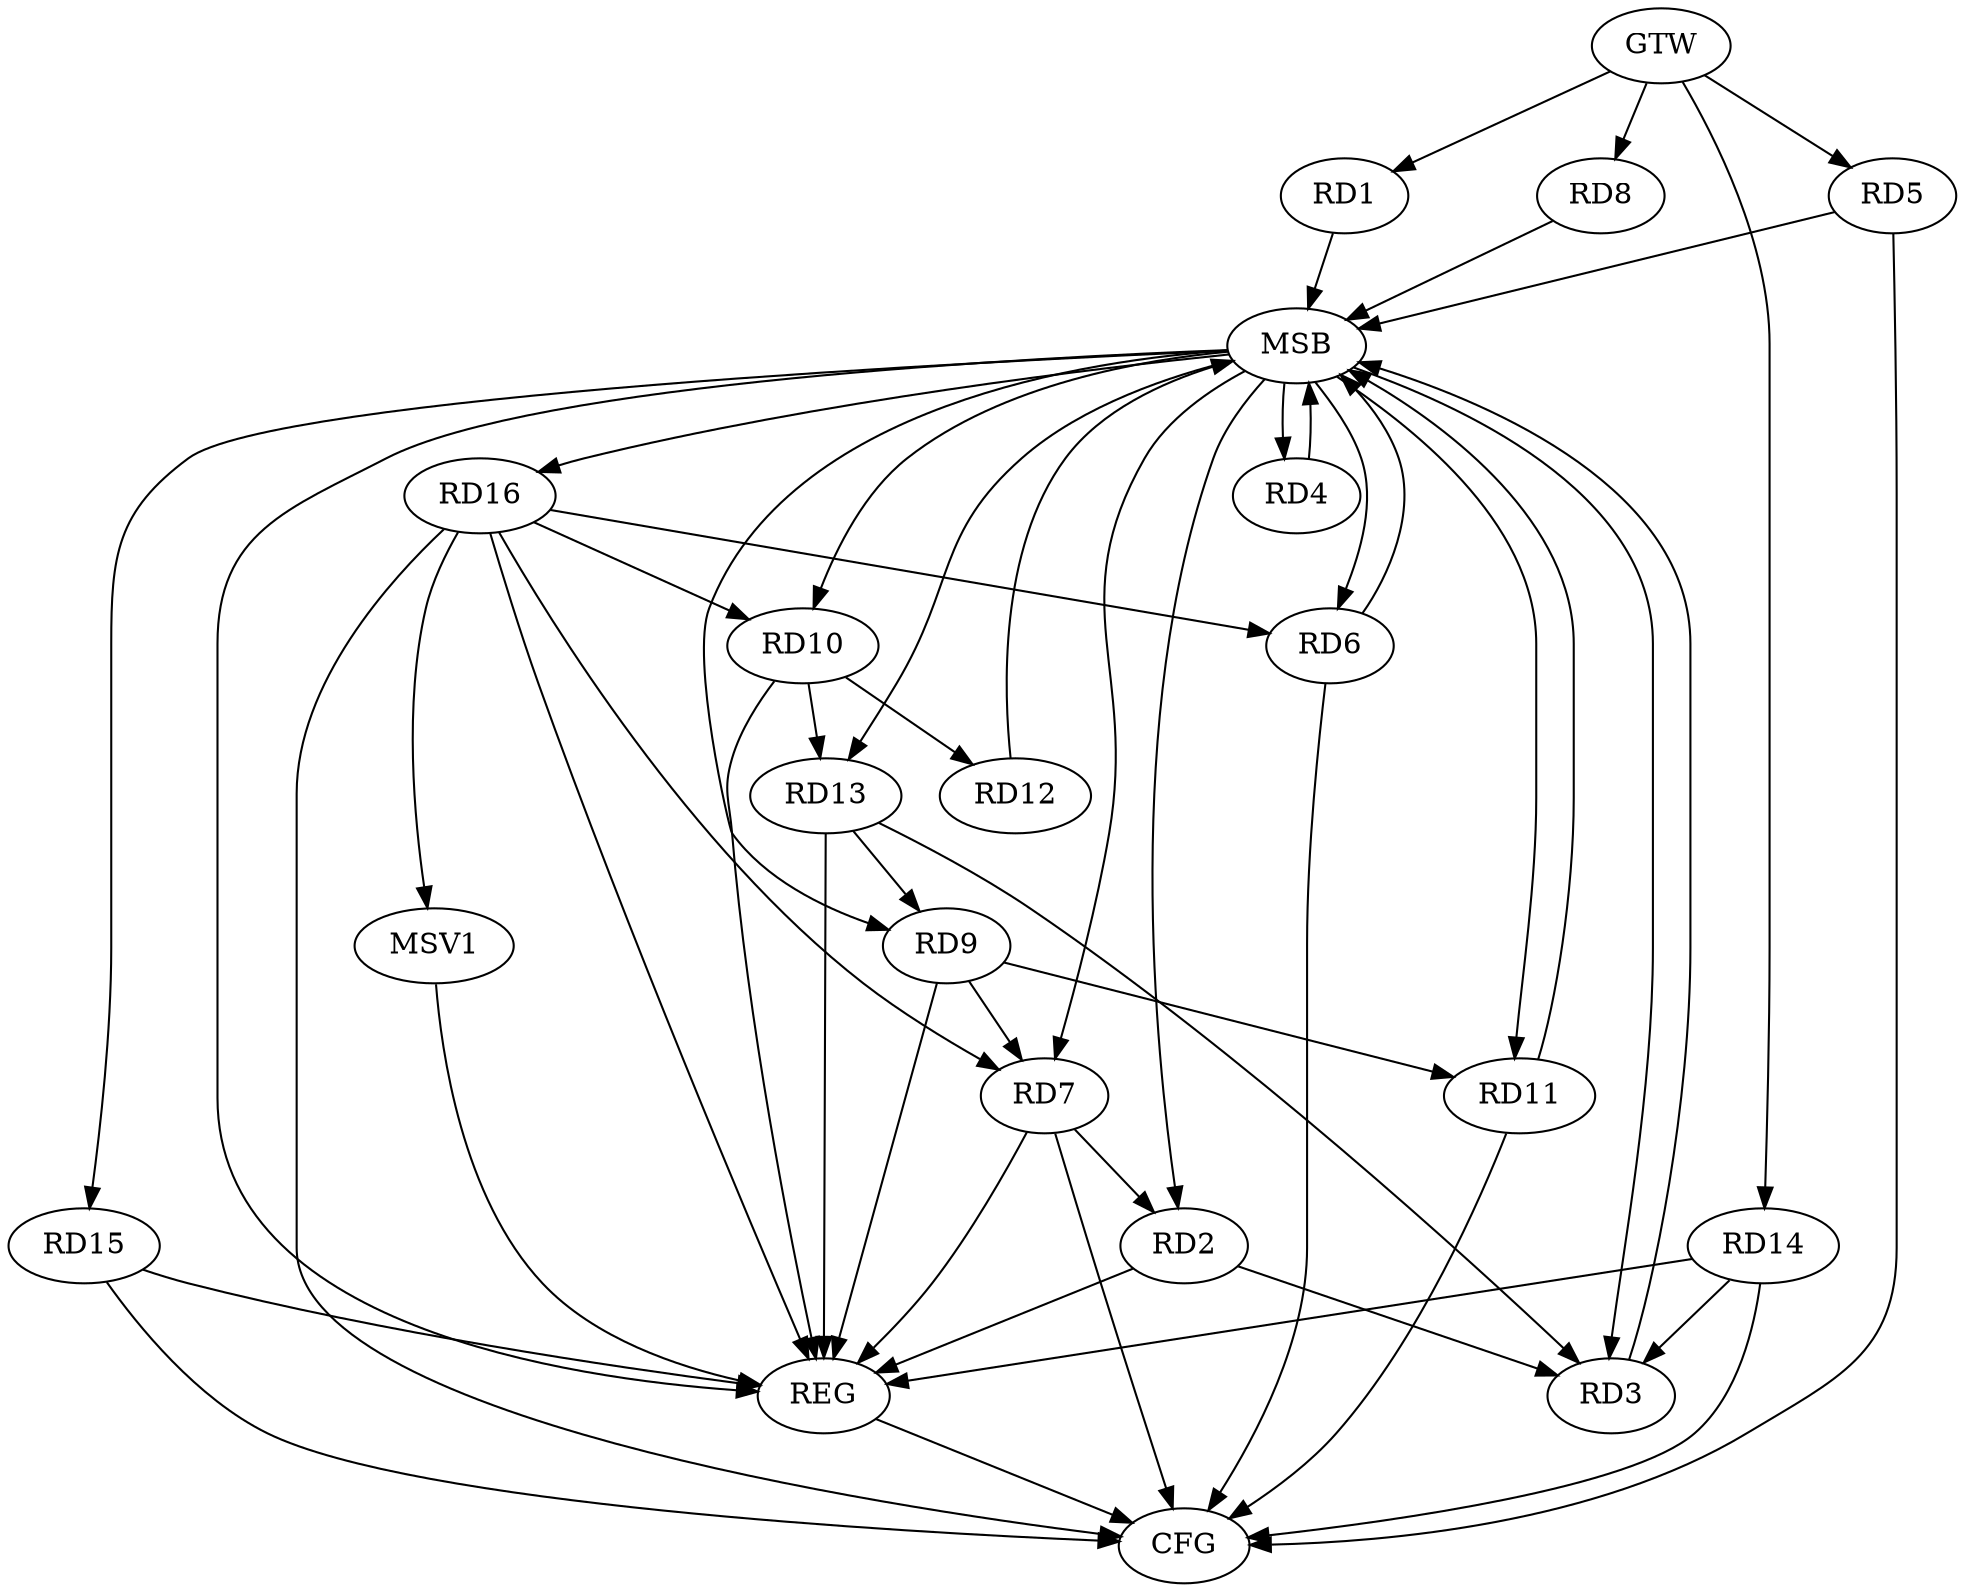 strict digraph G {
  RD1 [ label="RD1" ];
  RD2 [ label="RD2" ];
  RD3 [ label="RD3" ];
  RD4 [ label="RD4" ];
  RD5 [ label="RD5" ];
  RD6 [ label="RD6" ];
  RD7 [ label="RD7" ];
  RD8 [ label="RD8" ];
  RD9 [ label="RD9" ];
  RD10 [ label="RD10" ];
  RD11 [ label="RD11" ];
  RD12 [ label="RD12" ];
  RD13 [ label="RD13" ];
  RD14 [ label="RD14" ];
  RD15 [ label="RD15" ];
  RD16 [ label="RD16" ];
  GTW [ label="GTW" ];
  REG [ label="REG" ];
  MSB [ label="MSB" ];
  CFG [ label="CFG" ];
  MSV1 [ label="MSV1" ];
  RD2 -> RD3;
  RD7 -> RD2;
  RD13 -> RD3;
  RD14 -> RD3;
  RD16 -> RD6;
  RD9 -> RD7;
  RD16 -> RD7;
  RD9 -> RD11;
  RD13 -> RD9;
  RD10 -> RD12;
  RD10 -> RD13;
  RD16 -> RD10;
  GTW -> RD1;
  GTW -> RD5;
  GTW -> RD8;
  GTW -> RD14;
  RD2 -> REG;
  RD7 -> REG;
  RD9 -> REG;
  RD10 -> REG;
  RD13 -> REG;
  RD14 -> REG;
  RD15 -> REG;
  RD16 -> REG;
  RD1 -> MSB;
  MSB -> RD3;
  MSB -> RD9;
  MSB -> REG;
  RD3 -> MSB;
  MSB -> RD6;
  MSB -> RD15;
  RD4 -> MSB;
  MSB -> RD7;
  MSB -> RD16;
  RD5 -> MSB;
  MSB -> RD4;
  MSB -> RD10;
  RD6 -> MSB;
  MSB -> RD11;
  MSB -> RD13;
  RD8 -> MSB;
  RD11 -> MSB;
  MSB -> RD2;
  RD12 -> MSB;
  RD7 -> CFG;
  RD14 -> CFG;
  RD5 -> CFG;
  RD11 -> CFG;
  RD6 -> CFG;
  RD16 -> CFG;
  RD15 -> CFG;
  REG -> CFG;
  RD16 -> MSV1;
  MSV1 -> REG;
}
